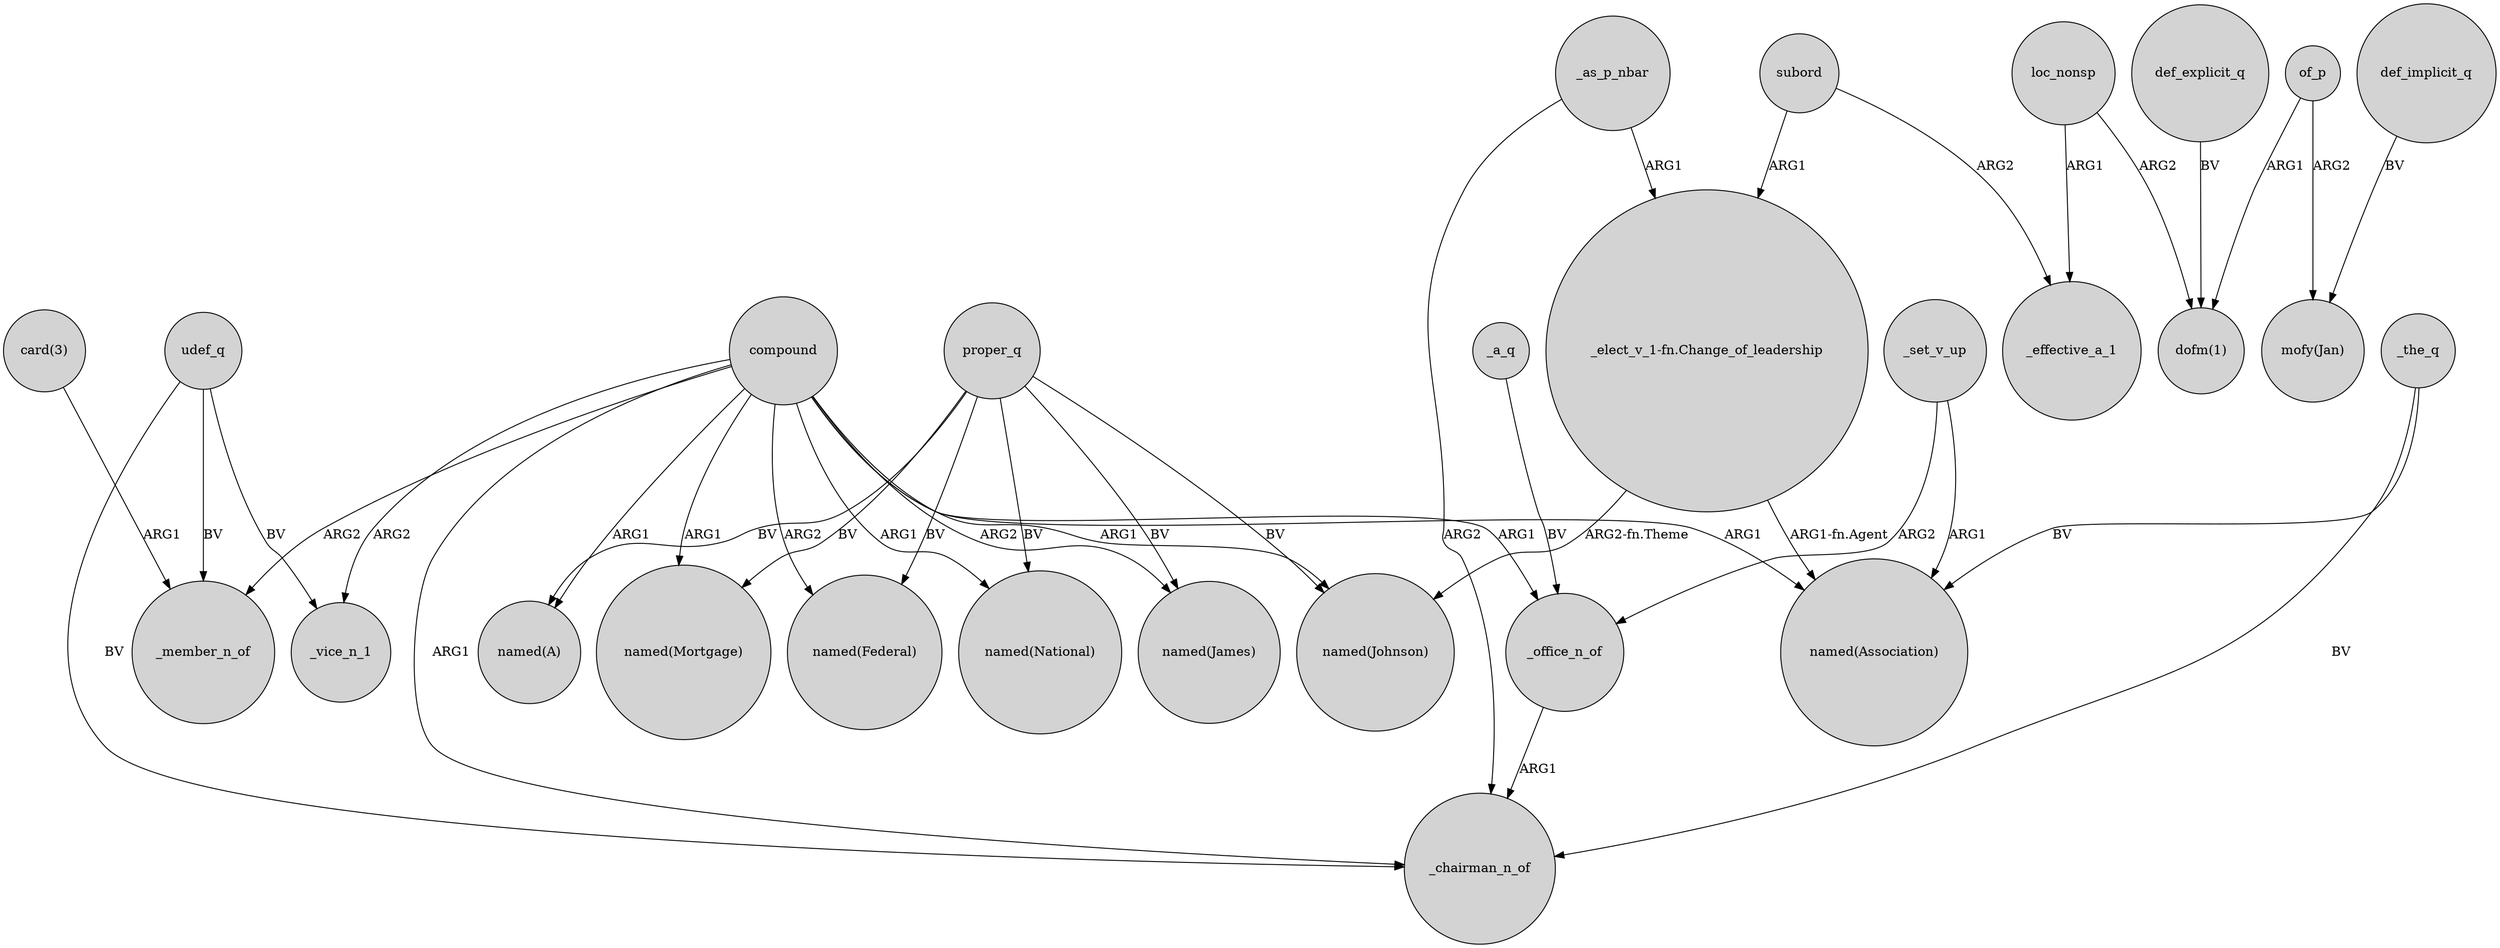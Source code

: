 digraph {
	node [shape=circle style=filled]
	compound -> _vice_n_1 [label=ARG2]
	subord -> _effective_a_1 [label=ARG2]
	"_elect_v_1-fn.Change_of_leadership" -> "named(Association)" [label="ARG1-fn.Agent"]
	compound -> _chairman_n_of [label=ARG1]
	compound -> "named(Mortgage)" [label=ARG1]
	"_elect_v_1-fn.Change_of_leadership" -> "named(Johnson)" [label="ARG2-fn.Theme"]
	compound -> "named(Johnson)" [label=ARG1]
	proper_q -> "named(Mortgage)" [label=BV]
	loc_nonsp -> "dofm(1)" [label=ARG2]
	compound -> "named(James)" [label=ARG2]
	_as_p_nbar -> "_elect_v_1-fn.Change_of_leadership" [label=ARG1]
	compound -> _office_n_of [label=ARG1]
	_set_v_up -> _office_n_of [label=ARG2]
	compound -> "named(A)" [label=ARG1]
	compound -> _member_n_of [label=ARG2]
	udef_q -> _vice_n_1 [label=BV]
	_as_p_nbar -> _chairman_n_of [label=ARG2]
	udef_q -> _chairman_n_of [label=BV]
	_set_v_up -> "named(Association)" [label=ARG1]
	def_implicit_q -> "mofy(Jan)" [label=BV]
	proper_q -> "named(Johnson)" [label=BV]
	_the_q -> _chairman_n_of [label=BV]
	udef_q -> _member_n_of [label=BV]
	def_explicit_q -> "dofm(1)" [label=BV]
	proper_q -> "named(James)" [label=BV]
	proper_q -> "named(Federal)" [label=BV]
	"card(3)" -> _member_n_of [label=ARG1]
	_a_q -> _office_n_of [label=BV]
	_the_q -> "named(Association)" [label=BV]
	subord -> "_elect_v_1-fn.Change_of_leadership" [label=ARG1]
	proper_q -> "named(National)" [label=BV]
	compound -> "named(National)" [label=ARG1]
	compound -> "named(Association)" [label=ARG1]
	_office_n_of -> _chairman_n_of [label=ARG1]
	compound -> "named(Federal)" [label=ARG2]
	of_p -> "mofy(Jan)" [label=ARG2]
	loc_nonsp -> _effective_a_1 [label=ARG1]
	of_p -> "dofm(1)" [label=ARG1]
	proper_q -> "named(A)" [label=BV]
}
